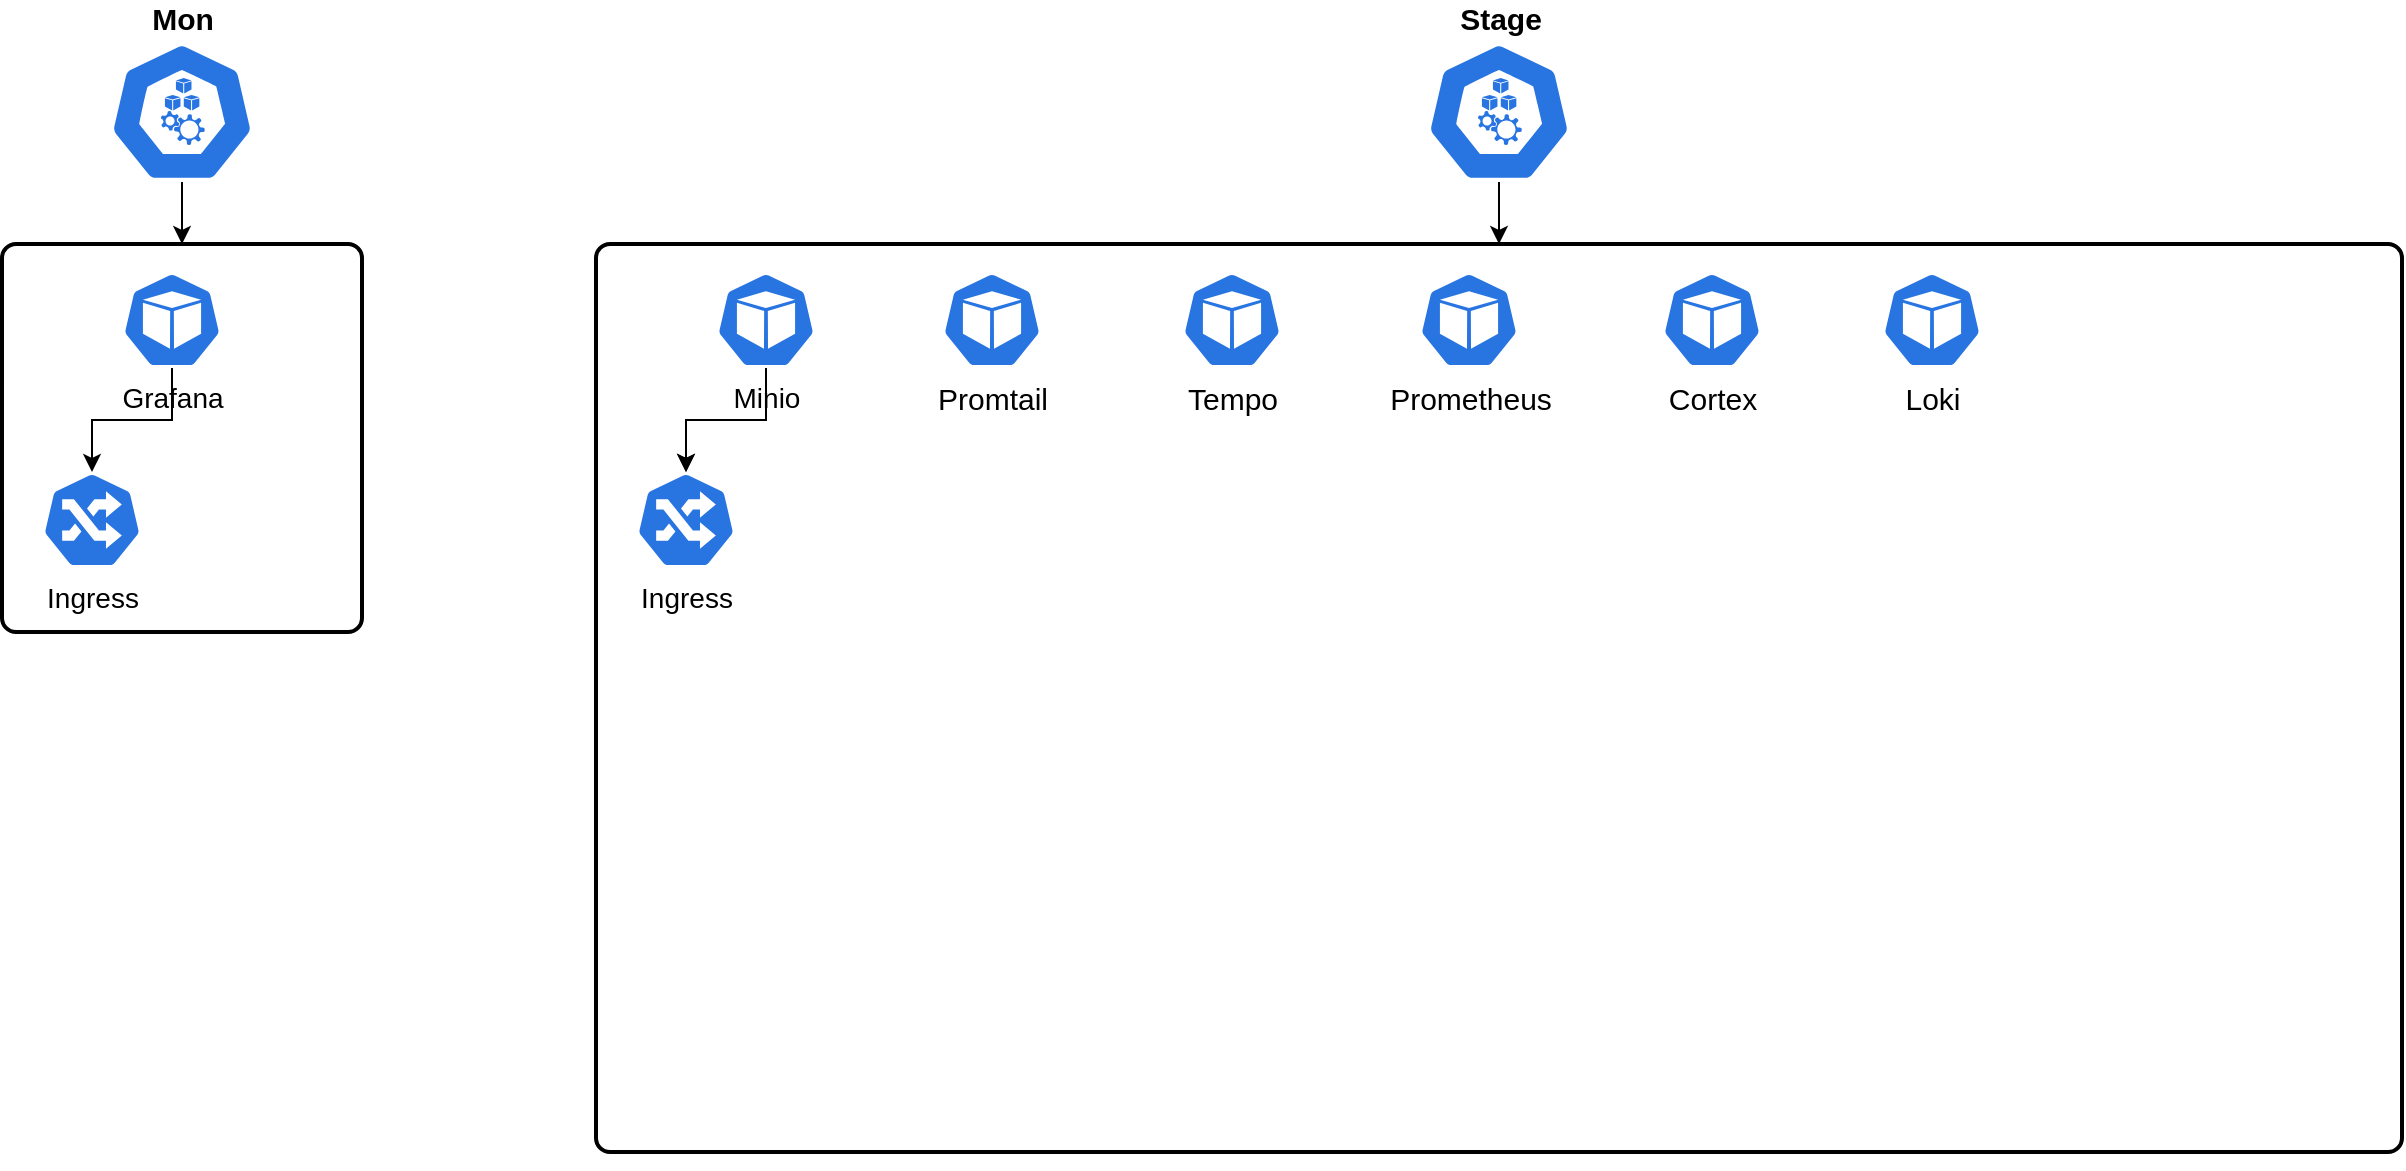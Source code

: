 <mxfile version="20.8.23" type="github">
  <diagram name="Страница 1" id="fMwhFUbY2ZwANecC02wW">
    <mxGraphModel dx="2876" dy="2260" grid="1" gridSize="10" guides="1" tooltips="1" connect="1" arrows="1" fold="1" page="1" pageScale="1" pageWidth="827" pageHeight="1169" background="none" math="0" shadow="0">
      <root>
        <mxCell id="0" />
        <mxCell id="1" parent="0" />
        <mxCell id="NsNldlqhBeZ3aBN7jGaF-3" style="edgeStyle=orthogonalEdgeStyle;rounded=0;orthogonalLoop=1;jettySize=auto;html=1;entryX=0.5;entryY=0;entryDx=0;entryDy=0;" edge="1" parent="1" source="RDUEukNE8iHh-lwVBGCO-271" target="NsNldlqhBeZ3aBN7jGaF-2">
          <mxGeometry relative="1" as="geometry" />
        </mxCell>
        <mxCell id="RDUEukNE8iHh-lwVBGCO-271" value="Mon" style="sketch=0;html=1;dashed=0;whitespace=wrap;fillColor=#2875E2;strokeColor=#ffffff;points=[[0.005,0.63,0],[0.1,0.2,0],[0.9,0.2,0],[0.5,0,0],[0.995,0.63,0],[0.72,0.99,0],[0.5,1,0],[0.28,0.99,0]];verticalLabelPosition=top;align=center;verticalAlign=bottom;shape=mxgraph.kubernetes.icon;prIcon=node;fontSize=15;fontStyle=1;labelPosition=center;" parent="1" vertex="1">
          <mxGeometry x="-750" y="-925" width="80" height="70" as="geometry" />
        </mxCell>
        <mxCell id="NsNldlqhBeZ3aBN7jGaF-2" value="" style="rounded=1;whiteSpace=wrap;html=1;absoluteArcSize=1;arcSize=14;strokeWidth=2;" vertex="1" parent="1">
          <mxGeometry x="-800" y="-824" width="180" height="194" as="geometry" />
        </mxCell>
        <mxCell id="NsNldlqhBeZ3aBN7jGaF-4" style="edgeStyle=orthogonalEdgeStyle;rounded=0;orthogonalLoop=1;jettySize=auto;html=1;exitX=0.5;exitY=1;exitDx=0;exitDy=0;fontSize=14;" edge="1" parent="1" source="NsNldlqhBeZ3aBN7jGaF-2" target="NsNldlqhBeZ3aBN7jGaF-2">
          <mxGeometry relative="1" as="geometry" />
        </mxCell>
        <mxCell id="NsNldlqhBeZ3aBN7jGaF-5" value="Ingress" style="sketch=0;html=1;dashed=0;whitespace=wrap;fillColor=#2875E2;strokeColor=#ffffff;points=[[0.005,0.63,0],[0.1,0.2,0],[0.9,0.2,0],[0.5,0,0],[0.995,0.63,0],[0.72,0.99,0],[0.5,1,0],[0.28,0.99,0]];verticalLabelPosition=bottom;align=center;verticalAlign=top;shape=mxgraph.kubernetes.icon;prIcon=ing;fontSize=14;" vertex="1" parent="1">
          <mxGeometry x="-780" y="-710" width="50" height="48" as="geometry" />
        </mxCell>
        <mxCell id="NsNldlqhBeZ3aBN7jGaF-7" style="edgeStyle=orthogonalEdgeStyle;rounded=0;orthogonalLoop=1;jettySize=auto;html=1;entryX=0.5;entryY=0;entryDx=0;entryDy=0;entryPerimeter=0;fontSize=14;" edge="1" parent="1" source="NsNldlqhBeZ3aBN7jGaF-6" target="NsNldlqhBeZ3aBN7jGaF-5">
          <mxGeometry relative="1" as="geometry" />
        </mxCell>
        <mxCell id="NsNldlqhBeZ3aBN7jGaF-6" value="Grafana" style="sketch=0;html=1;dashed=0;whitespace=wrap;fillColor=#2875E2;strokeColor=#ffffff;points=[[0.005,0.63,0],[0.1,0.2,0],[0.9,0.2,0],[0.5,0,0],[0.995,0.63,0],[0.72,0.99,0],[0.5,1,0],[0.28,0.99,0]];verticalLabelPosition=bottom;align=center;verticalAlign=top;shape=mxgraph.kubernetes.icon;prIcon=pod;fontSize=14;" vertex="1" parent="1">
          <mxGeometry x="-740" y="-810" width="50" height="48" as="geometry" />
        </mxCell>
        <mxCell id="NsNldlqhBeZ3aBN7jGaF-8" style="edgeStyle=orthogonalEdgeStyle;rounded=0;orthogonalLoop=1;jettySize=auto;html=1;exitX=0.5;exitY=1;exitDx=0;exitDy=0;fontSize=14;" edge="1" parent="1" source="NsNldlqhBeZ3aBN7jGaF-2" target="NsNldlqhBeZ3aBN7jGaF-2">
          <mxGeometry relative="1" as="geometry" />
        </mxCell>
        <mxCell id="NsNldlqhBeZ3aBN7jGaF-10" style="edgeStyle=orthogonalEdgeStyle;rounded=0;orthogonalLoop=1;jettySize=auto;html=1;entryX=0.5;entryY=0;entryDx=0;entryDy=0;" edge="1" parent="1" source="NsNldlqhBeZ3aBN7jGaF-11" target="NsNldlqhBeZ3aBN7jGaF-12">
          <mxGeometry relative="1" as="geometry" />
        </mxCell>
        <mxCell id="NsNldlqhBeZ3aBN7jGaF-11" value="Stage" style="sketch=0;html=1;dashed=0;whitespace=wrap;fillColor=#2875E2;strokeColor=#ffffff;points=[[0.005,0.63,0],[0.1,0.2,0],[0.9,0.2,0],[0.5,0,0],[0.995,0.63,0],[0.72,0.99,0],[0.5,1,0],[0.28,0.99,0]];verticalLabelPosition=top;align=center;verticalAlign=bottom;shape=mxgraph.kubernetes.icon;prIcon=node;fontSize=15;fontStyle=1;labelPosition=center;" vertex="1" parent="1">
          <mxGeometry x="-91.5" y="-925" width="80" height="70" as="geometry" />
        </mxCell>
        <mxCell id="NsNldlqhBeZ3aBN7jGaF-12" value="" style="rounded=1;whiteSpace=wrap;html=1;absoluteArcSize=1;arcSize=14;strokeWidth=2;" vertex="1" parent="1">
          <mxGeometry x="-503" y="-824" width="903" height="454" as="geometry" />
        </mxCell>
        <mxCell id="NsNldlqhBeZ3aBN7jGaF-13" style="edgeStyle=orthogonalEdgeStyle;rounded=0;orthogonalLoop=1;jettySize=auto;html=1;exitX=0.5;exitY=1;exitDx=0;exitDy=0;fontSize=14;" edge="1" parent="1" source="NsNldlqhBeZ3aBN7jGaF-12" target="NsNldlqhBeZ3aBN7jGaF-12">
          <mxGeometry relative="1" as="geometry" />
        </mxCell>
        <mxCell id="NsNldlqhBeZ3aBN7jGaF-14" value="Ingress" style="sketch=0;html=1;dashed=0;whitespace=wrap;fillColor=#2875E2;strokeColor=#ffffff;points=[[0.005,0.63,0],[0.1,0.2,0],[0.9,0.2,0],[0.5,0,0],[0.995,0.63,0],[0.72,0.99,0],[0.5,1,0],[0.28,0.99,0]];verticalLabelPosition=bottom;align=center;verticalAlign=top;shape=mxgraph.kubernetes.icon;prIcon=ing;fontSize=14;" vertex="1" parent="1">
          <mxGeometry x="-483" y="-710" width="50" height="48" as="geometry" />
        </mxCell>
        <mxCell id="NsNldlqhBeZ3aBN7jGaF-15" style="edgeStyle=orthogonalEdgeStyle;rounded=0;orthogonalLoop=1;jettySize=auto;html=1;entryX=0.5;entryY=0;entryDx=0;entryDy=0;entryPerimeter=0;fontSize=14;" edge="1" parent="1" source="NsNldlqhBeZ3aBN7jGaF-16" target="NsNldlqhBeZ3aBN7jGaF-14">
          <mxGeometry relative="1" as="geometry" />
        </mxCell>
        <mxCell id="NsNldlqhBeZ3aBN7jGaF-20" value="" style="edgeStyle=orthogonalEdgeStyle;rounded=0;orthogonalLoop=1;jettySize=auto;html=1;fontSize=15;" edge="1" parent="1" source="NsNldlqhBeZ3aBN7jGaF-16" target="NsNldlqhBeZ3aBN7jGaF-14">
          <mxGeometry relative="1" as="geometry" />
        </mxCell>
        <mxCell id="NsNldlqhBeZ3aBN7jGaF-16" value="Minio" style="sketch=0;html=1;dashed=0;whitespace=wrap;fillColor=#2875E2;strokeColor=#ffffff;points=[[0.005,0.63,0],[0.1,0.2,0],[0.9,0.2,0],[0.5,0,0],[0.995,0.63,0],[0.72,0.99,0],[0.5,1,0],[0.28,0.99,0]];verticalLabelPosition=bottom;align=center;verticalAlign=top;shape=mxgraph.kubernetes.icon;prIcon=pod;fontSize=14;" vertex="1" parent="1">
          <mxGeometry x="-443" y="-810" width="50" height="48" as="geometry" />
        </mxCell>
        <mxCell id="NsNldlqhBeZ3aBN7jGaF-17" style="edgeStyle=orthogonalEdgeStyle;rounded=0;orthogonalLoop=1;jettySize=auto;html=1;exitX=0.5;exitY=1;exitDx=0;exitDy=0;fontSize=14;" edge="1" parent="1" source="NsNldlqhBeZ3aBN7jGaF-12" target="NsNldlqhBeZ3aBN7jGaF-12">
          <mxGeometry relative="1" as="geometry" />
        </mxCell>
        <mxCell id="NsNldlqhBeZ3aBN7jGaF-19" value="Promtail" style="sketch=0;html=1;dashed=0;whitespace=wrap;fillColor=#2875E2;strokeColor=#ffffff;points=[[0.005,0.63,0],[0.1,0.2,0],[0.9,0.2,0],[0.5,0,0],[0.995,0.63,0],[0.72,0.99,0],[0.5,1,0],[0.28,0.99,0]];verticalLabelPosition=bottom;align=center;verticalAlign=top;shape=mxgraph.kubernetes.icon;prIcon=pod;fontSize=15;" vertex="1" parent="1">
          <mxGeometry x="-330" y="-810" width="50" height="48" as="geometry" />
        </mxCell>
        <mxCell id="NsNldlqhBeZ3aBN7jGaF-21" value="Tempo" style="sketch=0;html=1;dashed=0;whitespace=wrap;fillColor=#2875E2;strokeColor=#ffffff;points=[[0.005,0.63,0],[0.1,0.2,0],[0.9,0.2,0],[0.5,0,0],[0.995,0.63,0],[0.72,0.99,0],[0.5,1,0],[0.28,0.99,0]];verticalLabelPosition=bottom;align=center;verticalAlign=top;shape=mxgraph.kubernetes.icon;prIcon=pod;fontSize=15;" vertex="1" parent="1">
          <mxGeometry x="-210" y="-810" width="50" height="48" as="geometry" />
        </mxCell>
        <mxCell id="NsNldlqhBeZ3aBN7jGaF-22" value="Prometheus" style="sketch=0;html=1;dashed=0;whitespace=wrap;fillColor=#2875E2;strokeColor=#ffffff;points=[[0.005,0.63,0],[0.1,0.2,0],[0.9,0.2,0],[0.5,0,0],[0.995,0.63,0],[0.72,0.99,0],[0.5,1,0],[0.28,0.99,0]];verticalLabelPosition=bottom;align=center;verticalAlign=top;shape=mxgraph.kubernetes.icon;prIcon=pod;fontSize=15;" vertex="1" parent="1">
          <mxGeometry x="-91.5" y="-810" width="50" height="48" as="geometry" />
        </mxCell>
        <mxCell id="NsNldlqhBeZ3aBN7jGaF-23" value="Cortex" style="sketch=0;html=1;dashed=0;whitespace=wrap;fillColor=#2875E2;strokeColor=#ffffff;points=[[0.005,0.63,0],[0.1,0.2,0],[0.9,0.2,0],[0.5,0,0],[0.995,0.63,0],[0.72,0.99,0],[0.5,1,0],[0.28,0.99,0]];verticalLabelPosition=bottom;align=center;verticalAlign=top;shape=mxgraph.kubernetes.icon;prIcon=pod;fontSize=15;" vertex="1" parent="1">
          <mxGeometry x="30" y="-810" width="50" height="48" as="geometry" />
        </mxCell>
        <mxCell id="NsNldlqhBeZ3aBN7jGaF-24" value="Loki" style="sketch=0;html=1;dashed=0;whitespace=wrap;fillColor=#2875E2;strokeColor=#ffffff;points=[[0.005,0.63,0],[0.1,0.2,0],[0.9,0.2,0],[0.5,0,0],[0.995,0.63,0],[0.72,0.99,0],[0.5,1,0],[0.28,0.99,0]];verticalLabelPosition=bottom;align=center;verticalAlign=top;shape=mxgraph.kubernetes.icon;prIcon=pod;fontSize=15;" vertex="1" parent="1">
          <mxGeometry x="140" y="-810" width="50" height="48" as="geometry" />
        </mxCell>
      </root>
    </mxGraphModel>
  </diagram>
</mxfile>

